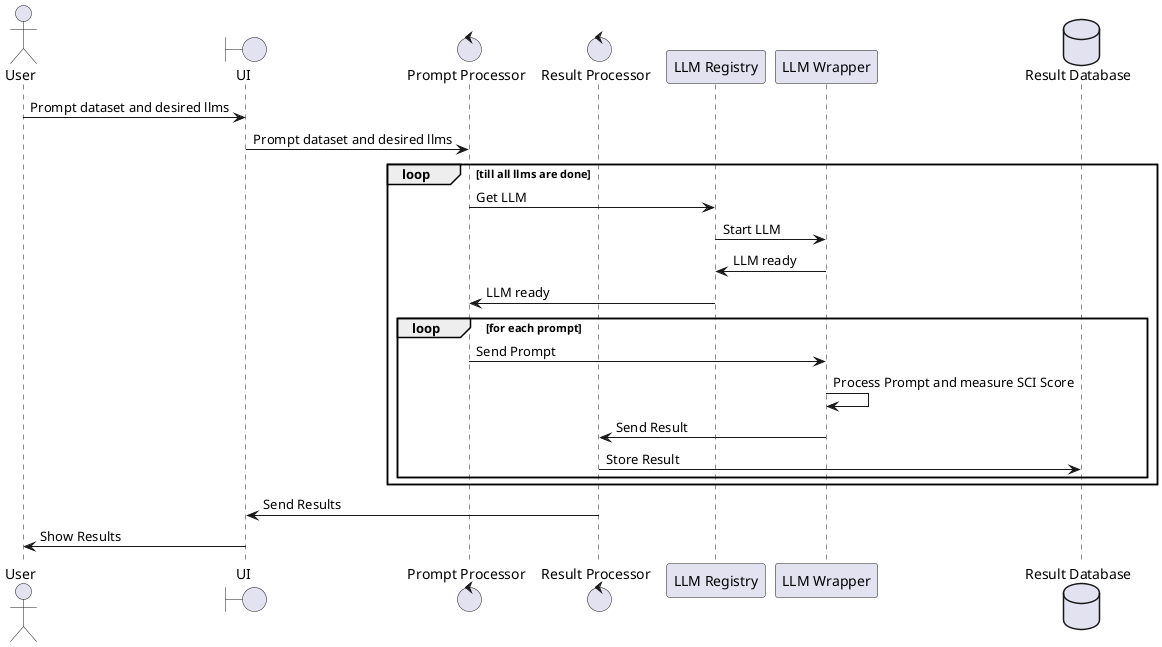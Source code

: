 @startuml Sequenz
actor User as user
boundary "UI" as UI
control "Prompt Processor" as PP
control "Result Processor" as RP
participant "LLM Registry" as LLMR
participant "LLM Wrapper" as LLMW
database "Result Database" as RD

user -> UI: Prompt dataset and desired llms
UI -> PP: Prompt dataset and desired llms
loop till all llms are done
    PP -> LLMR : Get LLM
    LLMR -> LLMW : Start LLM
    LLMW -> LLMR : LLM ready
    LLMR -> PP : LLM ready
    loop for each prompt
    PP -> LLMW : Send Prompt
    LLMW -> LLMW : Process Prompt and measure SCI Score
    LLMW -> RP : Send Result
    RP -> RD : Store Result
    end
end
RP -> UI : Send Results
UI -> user : Show Results

@enduml